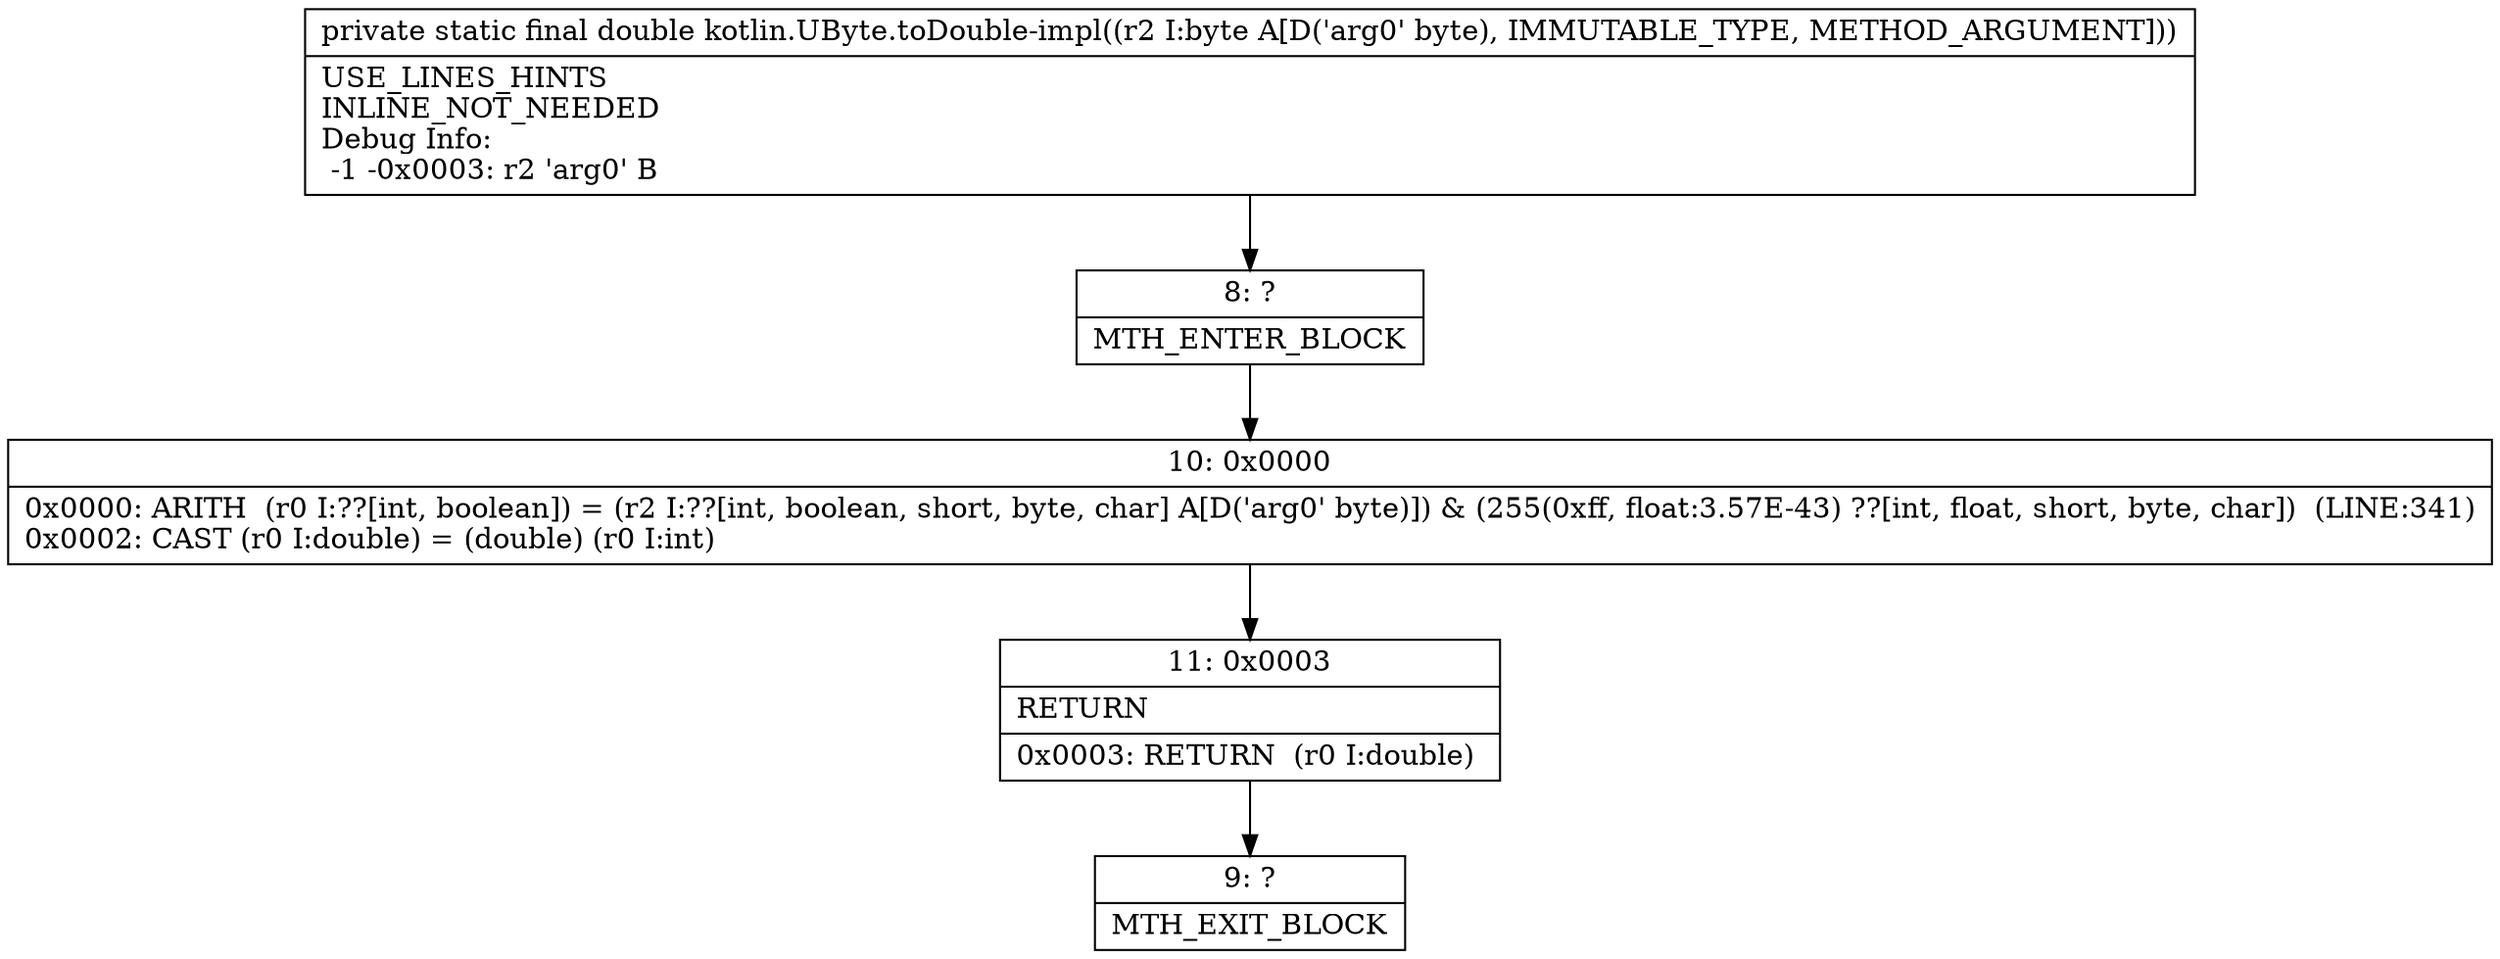 digraph "CFG forkotlin.UByte.toDouble\-impl(B)D" {
Node_8 [shape=record,label="{8\:\ ?|MTH_ENTER_BLOCK\l}"];
Node_10 [shape=record,label="{10\:\ 0x0000|0x0000: ARITH  (r0 I:??[int, boolean]) = (r2 I:??[int, boolean, short, byte, char] A[D('arg0' byte)]) & (255(0xff, float:3.57E\-43) ??[int, float, short, byte, char])  (LINE:341)\l0x0002: CAST (r0 I:double) = (double) (r0 I:int) \l}"];
Node_11 [shape=record,label="{11\:\ 0x0003|RETURN\l|0x0003: RETURN  (r0 I:double) \l}"];
Node_9 [shape=record,label="{9\:\ ?|MTH_EXIT_BLOCK\l}"];
MethodNode[shape=record,label="{private static final double kotlin.UByte.toDouble\-impl((r2 I:byte A[D('arg0' byte), IMMUTABLE_TYPE, METHOD_ARGUMENT]))  | USE_LINES_HINTS\lINLINE_NOT_NEEDED\lDebug Info:\l  \-1 \-0x0003: r2 'arg0' B\l}"];
MethodNode -> Node_8;Node_8 -> Node_10;
Node_10 -> Node_11;
Node_11 -> Node_9;
}

